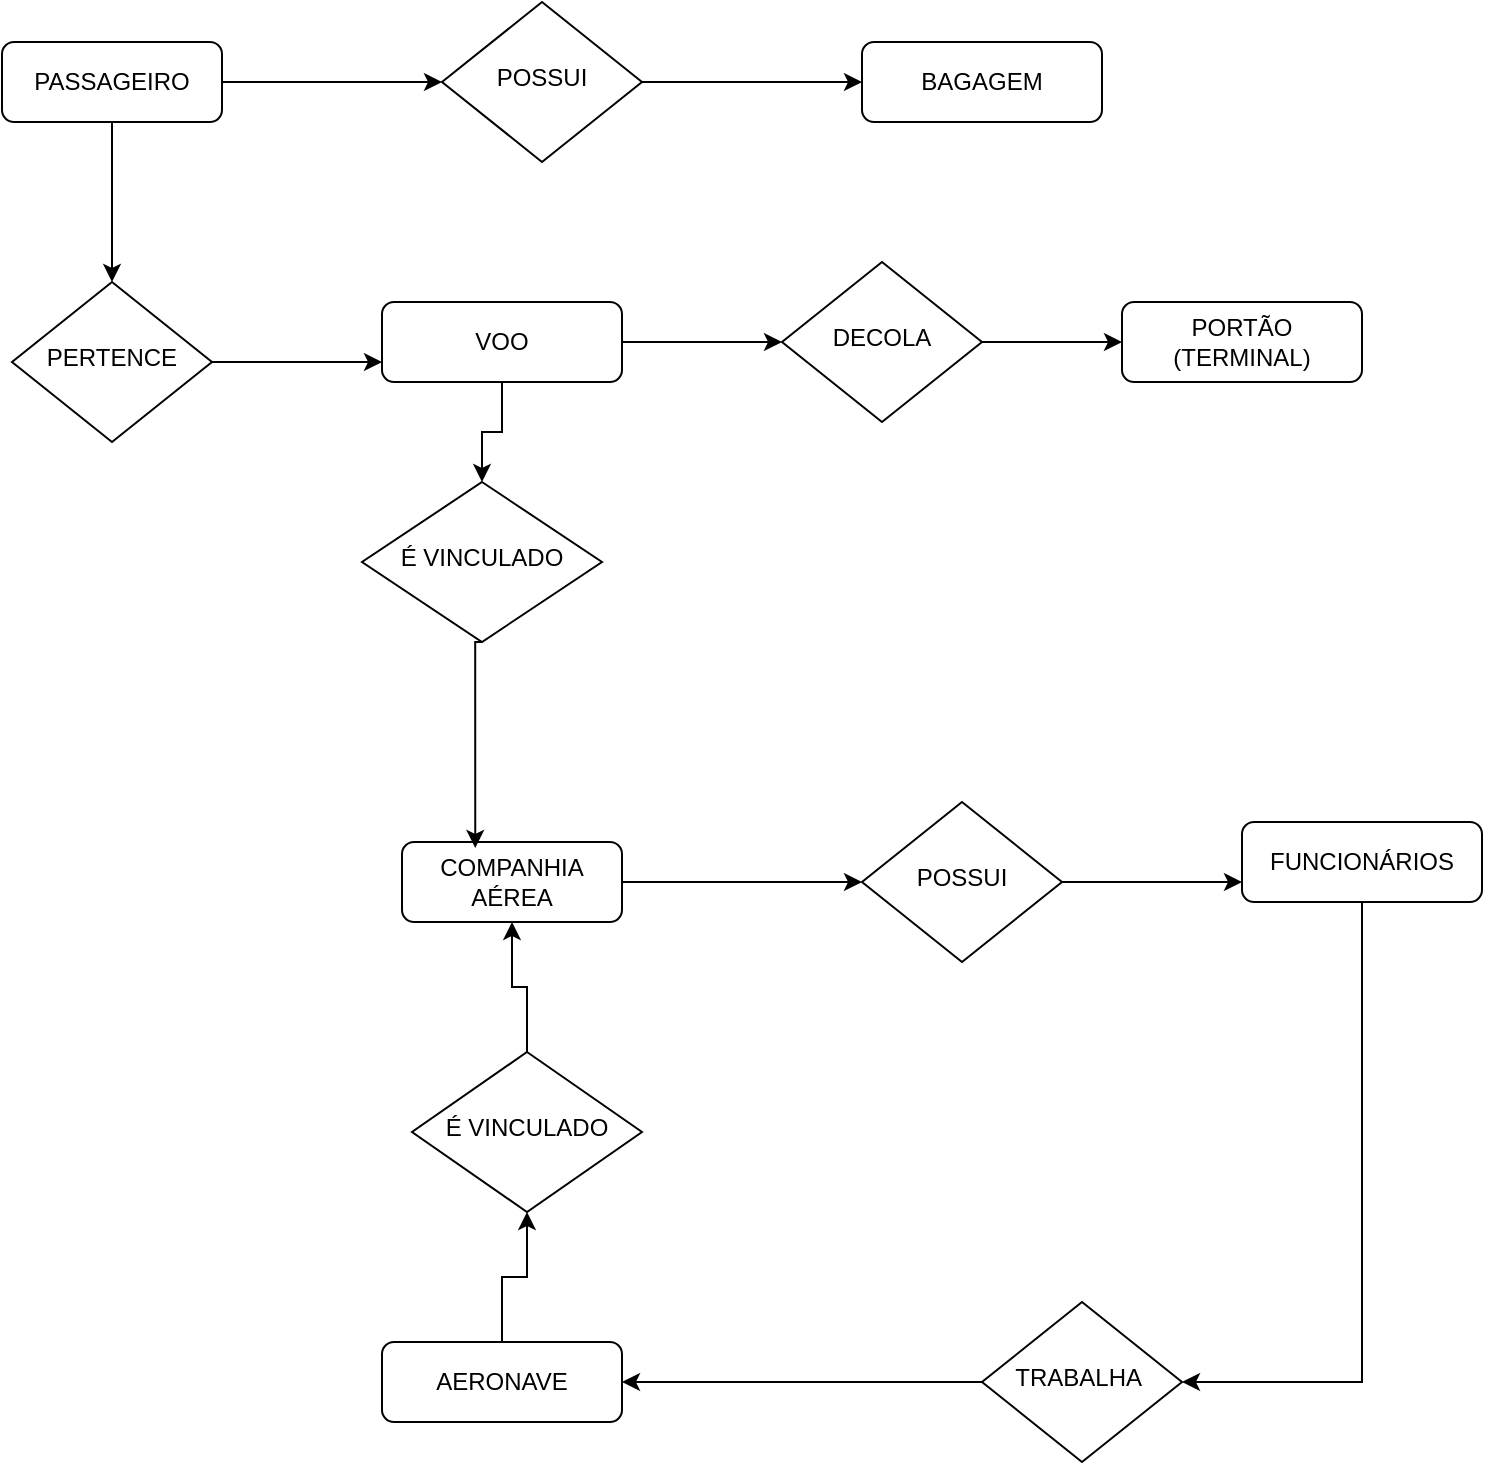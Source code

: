 <mxfile version="24.7.6">
  <diagram id="C5RBs43oDa-KdzZeNtuy" name="Page-1">
    <mxGraphModel dx="880" dy="468" grid="1" gridSize="10" guides="1" tooltips="1" connect="1" arrows="1" fold="1" page="1" pageScale="1" pageWidth="827" pageHeight="1169" math="0" shadow="0">
      <root>
        <mxCell id="WIyWlLk6GJQsqaUBKTNV-0" />
        <mxCell id="WIyWlLk6GJQsqaUBKTNV-1" parent="WIyWlLk6GJQsqaUBKTNV-0" />
        <mxCell id="Tit7rY6iljR7WlZADeeP-0" style="edgeStyle=orthogonalEdgeStyle;rounded=0;orthogonalLoop=1;jettySize=auto;html=1;" parent="WIyWlLk6GJQsqaUBKTNV-1" source="WIyWlLk6GJQsqaUBKTNV-3" target="WIyWlLk6GJQsqaUBKTNV-6" edge="1">
          <mxGeometry relative="1" as="geometry" />
        </mxCell>
        <mxCell id="rfzhPVkM4OKS5d3a3wup-3" style="edgeStyle=orthogonalEdgeStyle;rounded=0;orthogonalLoop=1;jettySize=auto;html=1;exitX=0.5;exitY=1;exitDx=0;exitDy=0;" edge="1" parent="WIyWlLk6GJQsqaUBKTNV-1" source="WIyWlLk6GJQsqaUBKTNV-3" target="rfzhPVkM4OKS5d3a3wup-1">
          <mxGeometry relative="1" as="geometry" />
        </mxCell>
        <mxCell id="WIyWlLk6GJQsqaUBKTNV-3" value="PASSAGEIRO" style="rounded=1;whiteSpace=wrap;html=1;fontSize=12;glass=0;strokeWidth=1;shadow=0;" parent="WIyWlLk6GJQsqaUBKTNV-1" vertex="1">
          <mxGeometry x="40" y="80" width="110" height="40" as="geometry" />
        </mxCell>
        <mxCell id="Tit7rY6iljR7WlZADeeP-1" style="edgeStyle=orthogonalEdgeStyle;rounded=0;orthogonalLoop=1;jettySize=auto;html=1;" parent="WIyWlLk6GJQsqaUBKTNV-1" source="WIyWlLk6GJQsqaUBKTNV-6" target="WIyWlLk6GJQsqaUBKTNV-7" edge="1">
          <mxGeometry relative="1" as="geometry" />
        </mxCell>
        <mxCell id="WIyWlLk6GJQsqaUBKTNV-6" value="POSSUI" style="rhombus;whiteSpace=wrap;html=1;shadow=0;fontFamily=Helvetica;fontSize=12;align=center;strokeWidth=1;spacing=6;spacingTop=-4;" parent="WIyWlLk6GJQsqaUBKTNV-1" vertex="1">
          <mxGeometry x="260" y="60" width="100" height="80" as="geometry" />
        </mxCell>
        <mxCell id="WIyWlLk6GJQsqaUBKTNV-7" value="BAGAGEM" style="rounded=1;whiteSpace=wrap;html=1;fontSize=12;glass=0;strokeWidth=1;shadow=0;" parent="WIyWlLk6GJQsqaUBKTNV-1" vertex="1">
          <mxGeometry x="470" y="80" width="120" height="40" as="geometry" />
        </mxCell>
        <mxCell id="rfzhPVkM4OKS5d3a3wup-4" style="edgeStyle=orthogonalEdgeStyle;rounded=0;orthogonalLoop=1;jettySize=auto;html=1;entryX=0;entryY=0.75;entryDx=0;entryDy=0;" edge="1" parent="WIyWlLk6GJQsqaUBKTNV-1" source="rfzhPVkM4OKS5d3a3wup-1" target="rfzhPVkM4OKS5d3a3wup-2">
          <mxGeometry relative="1" as="geometry" />
        </mxCell>
        <mxCell id="rfzhPVkM4OKS5d3a3wup-1" value="PERTENCE" style="rhombus;whiteSpace=wrap;html=1;shadow=0;fontFamily=Helvetica;fontSize=12;align=center;strokeWidth=1;spacing=6;spacingTop=-4;" vertex="1" parent="WIyWlLk6GJQsqaUBKTNV-1">
          <mxGeometry x="45" y="200" width="100" height="80" as="geometry" />
        </mxCell>
        <mxCell id="rfzhPVkM4OKS5d3a3wup-7" style="edgeStyle=orthogonalEdgeStyle;rounded=0;orthogonalLoop=1;jettySize=auto;html=1;entryX=0;entryY=0.5;entryDx=0;entryDy=0;" edge="1" parent="WIyWlLk6GJQsqaUBKTNV-1" source="rfzhPVkM4OKS5d3a3wup-2" target="rfzhPVkM4OKS5d3a3wup-5">
          <mxGeometry relative="1" as="geometry" />
        </mxCell>
        <mxCell id="rfzhPVkM4OKS5d3a3wup-11" style="edgeStyle=orthogonalEdgeStyle;rounded=0;orthogonalLoop=1;jettySize=auto;html=1;exitX=0.5;exitY=1;exitDx=0;exitDy=0;entryX=0.5;entryY=0;entryDx=0;entryDy=0;" edge="1" parent="WIyWlLk6GJQsqaUBKTNV-1" source="rfzhPVkM4OKS5d3a3wup-2" target="rfzhPVkM4OKS5d3a3wup-9">
          <mxGeometry relative="1" as="geometry" />
        </mxCell>
        <mxCell id="rfzhPVkM4OKS5d3a3wup-2" value="VOO" style="rounded=1;whiteSpace=wrap;html=1;fontSize=12;glass=0;strokeWidth=1;shadow=0;" vertex="1" parent="WIyWlLk6GJQsqaUBKTNV-1">
          <mxGeometry x="230" y="210" width="120" height="40" as="geometry" />
        </mxCell>
        <mxCell id="rfzhPVkM4OKS5d3a3wup-8" style="edgeStyle=orthogonalEdgeStyle;rounded=0;orthogonalLoop=1;jettySize=auto;html=1;exitX=1;exitY=0.5;exitDx=0;exitDy=0;entryX=0;entryY=0.5;entryDx=0;entryDy=0;" edge="1" parent="WIyWlLk6GJQsqaUBKTNV-1" source="rfzhPVkM4OKS5d3a3wup-5" target="rfzhPVkM4OKS5d3a3wup-6">
          <mxGeometry relative="1" as="geometry" />
        </mxCell>
        <mxCell id="rfzhPVkM4OKS5d3a3wup-5" value="DECOLA" style="rhombus;whiteSpace=wrap;html=1;shadow=0;fontFamily=Helvetica;fontSize=12;align=center;strokeWidth=1;spacing=6;spacingTop=-4;" vertex="1" parent="WIyWlLk6GJQsqaUBKTNV-1">
          <mxGeometry x="430" y="190" width="100" height="80" as="geometry" />
        </mxCell>
        <mxCell id="rfzhPVkM4OKS5d3a3wup-6" value="PORTÃO (TERMINAL)" style="rounded=1;whiteSpace=wrap;html=1;fontSize=12;glass=0;strokeWidth=1;shadow=0;" vertex="1" parent="WIyWlLk6GJQsqaUBKTNV-1">
          <mxGeometry x="600" y="210" width="120" height="40" as="geometry" />
        </mxCell>
        <mxCell id="rfzhPVkM4OKS5d3a3wup-9" value="É VINCULADO" style="rhombus;whiteSpace=wrap;html=1;shadow=0;fontFamily=Helvetica;fontSize=12;align=center;strokeWidth=1;spacing=6;spacingTop=-4;" vertex="1" parent="WIyWlLk6GJQsqaUBKTNV-1">
          <mxGeometry x="220" y="300" width="120" height="80" as="geometry" />
        </mxCell>
        <mxCell id="rfzhPVkM4OKS5d3a3wup-23" style="edgeStyle=orthogonalEdgeStyle;rounded=0;orthogonalLoop=1;jettySize=auto;html=1;exitX=1;exitY=0.5;exitDx=0;exitDy=0;entryX=0;entryY=0.5;entryDx=0;entryDy=0;" edge="1" parent="WIyWlLk6GJQsqaUBKTNV-1" source="rfzhPVkM4OKS5d3a3wup-10" target="rfzhPVkM4OKS5d3a3wup-13">
          <mxGeometry relative="1" as="geometry" />
        </mxCell>
        <mxCell id="rfzhPVkM4OKS5d3a3wup-10" value="COMPANHIA AÉREA" style="rounded=1;whiteSpace=wrap;html=1;fontSize=12;glass=0;strokeWidth=1;shadow=0;" vertex="1" parent="WIyWlLk6GJQsqaUBKTNV-1">
          <mxGeometry x="240" y="480" width="110" height="40" as="geometry" />
        </mxCell>
        <mxCell id="rfzhPVkM4OKS5d3a3wup-16" style="edgeStyle=orthogonalEdgeStyle;rounded=0;orthogonalLoop=1;jettySize=auto;html=1;exitX=1;exitY=0.5;exitDx=0;exitDy=0;entryX=0;entryY=0.75;entryDx=0;entryDy=0;" edge="1" parent="WIyWlLk6GJQsqaUBKTNV-1" source="rfzhPVkM4OKS5d3a3wup-13" target="rfzhPVkM4OKS5d3a3wup-14">
          <mxGeometry relative="1" as="geometry" />
        </mxCell>
        <mxCell id="rfzhPVkM4OKS5d3a3wup-13" value="POSSUI" style="rhombus;whiteSpace=wrap;html=1;shadow=0;fontFamily=Helvetica;fontSize=12;align=center;strokeWidth=1;spacing=6;spacingTop=-4;" vertex="1" parent="WIyWlLk6GJQsqaUBKTNV-1">
          <mxGeometry x="470" y="460" width="100" height="80" as="geometry" />
        </mxCell>
        <mxCell id="rfzhPVkM4OKS5d3a3wup-18" style="edgeStyle=orthogonalEdgeStyle;rounded=0;orthogonalLoop=1;jettySize=auto;html=1;exitX=0.5;exitY=1;exitDx=0;exitDy=0;entryX=1;entryY=0.5;entryDx=0;entryDy=0;" edge="1" parent="WIyWlLk6GJQsqaUBKTNV-1" source="rfzhPVkM4OKS5d3a3wup-14" target="rfzhPVkM4OKS5d3a3wup-17">
          <mxGeometry relative="1" as="geometry" />
        </mxCell>
        <mxCell id="rfzhPVkM4OKS5d3a3wup-14" value="FUNCIONÁRIOS" style="rounded=1;whiteSpace=wrap;html=1;fontSize=12;glass=0;strokeWidth=1;shadow=0;" vertex="1" parent="WIyWlLk6GJQsqaUBKTNV-1">
          <mxGeometry x="660" y="470" width="120" height="40" as="geometry" />
        </mxCell>
        <mxCell id="rfzhPVkM4OKS5d3a3wup-20" style="edgeStyle=orthogonalEdgeStyle;rounded=0;orthogonalLoop=1;jettySize=auto;html=1;exitX=0;exitY=0.5;exitDx=0;exitDy=0;" edge="1" parent="WIyWlLk6GJQsqaUBKTNV-1" source="rfzhPVkM4OKS5d3a3wup-17" target="rfzhPVkM4OKS5d3a3wup-19">
          <mxGeometry relative="1" as="geometry" />
        </mxCell>
        <mxCell id="rfzhPVkM4OKS5d3a3wup-17" value="TRABALHA&amp;nbsp;" style="rhombus;whiteSpace=wrap;html=1;shadow=0;fontFamily=Helvetica;fontSize=12;align=center;strokeWidth=1;spacing=6;spacingTop=-4;" vertex="1" parent="WIyWlLk6GJQsqaUBKTNV-1">
          <mxGeometry x="530" y="710" width="100" height="80" as="geometry" />
        </mxCell>
        <mxCell id="rfzhPVkM4OKS5d3a3wup-29" style="edgeStyle=orthogonalEdgeStyle;rounded=0;orthogonalLoop=1;jettySize=auto;html=1;exitX=0.5;exitY=0;exitDx=0;exitDy=0;entryX=0.5;entryY=1;entryDx=0;entryDy=0;" edge="1" parent="WIyWlLk6GJQsqaUBKTNV-1" source="rfzhPVkM4OKS5d3a3wup-19" target="rfzhPVkM4OKS5d3a3wup-24">
          <mxGeometry relative="1" as="geometry" />
        </mxCell>
        <mxCell id="rfzhPVkM4OKS5d3a3wup-19" value="AERONAVE" style="rounded=1;whiteSpace=wrap;html=1;fontSize=12;glass=0;strokeWidth=1;shadow=0;" vertex="1" parent="WIyWlLk6GJQsqaUBKTNV-1">
          <mxGeometry x="230" y="730" width="120" height="40" as="geometry" />
        </mxCell>
        <mxCell id="rfzhPVkM4OKS5d3a3wup-22" style="edgeStyle=orthogonalEdgeStyle;rounded=0;orthogonalLoop=1;jettySize=auto;html=1;exitX=0.5;exitY=1;exitDx=0;exitDy=0;entryX=0.333;entryY=0.075;entryDx=0;entryDy=0;entryPerimeter=0;" edge="1" parent="WIyWlLk6GJQsqaUBKTNV-1" source="rfzhPVkM4OKS5d3a3wup-9" target="rfzhPVkM4OKS5d3a3wup-10">
          <mxGeometry relative="1" as="geometry">
            <Array as="points">
              <mxPoint x="277" y="380" />
            </Array>
          </mxGeometry>
        </mxCell>
        <mxCell id="rfzhPVkM4OKS5d3a3wup-30" style="edgeStyle=orthogonalEdgeStyle;rounded=0;orthogonalLoop=1;jettySize=auto;html=1;exitX=0.5;exitY=0;exitDx=0;exitDy=0;entryX=0.5;entryY=1;entryDx=0;entryDy=0;" edge="1" parent="WIyWlLk6GJQsqaUBKTNV-1" source="rfzhPVkM4OKS5d3a3wup-24" target="rfzhPVkM4OKS5d3a3wup-10">
          <mxGeometry relative="1" as="geometry" />
        </mxCell>
        <mxCell id="rfzhPVkM4OKS5d3a3wup-24" value="É VINCULADO" style="rhombus;whiteSpace=wrap;html=1;shadow=0;fontFamily=Helvetica;fontSize=12;align=center;strokeWidth=1;spacing=6;spacingTop=-4;" vertex="1" parent="WIyWlLk6GJQsqaUBKTNV-1">
          <mxGeometry x="245" y="585" width="115" height="80" as="geometry" />
        </mxCell>
      </root>
    </mxGraphModel>
  </diagram>
</mxfile>
